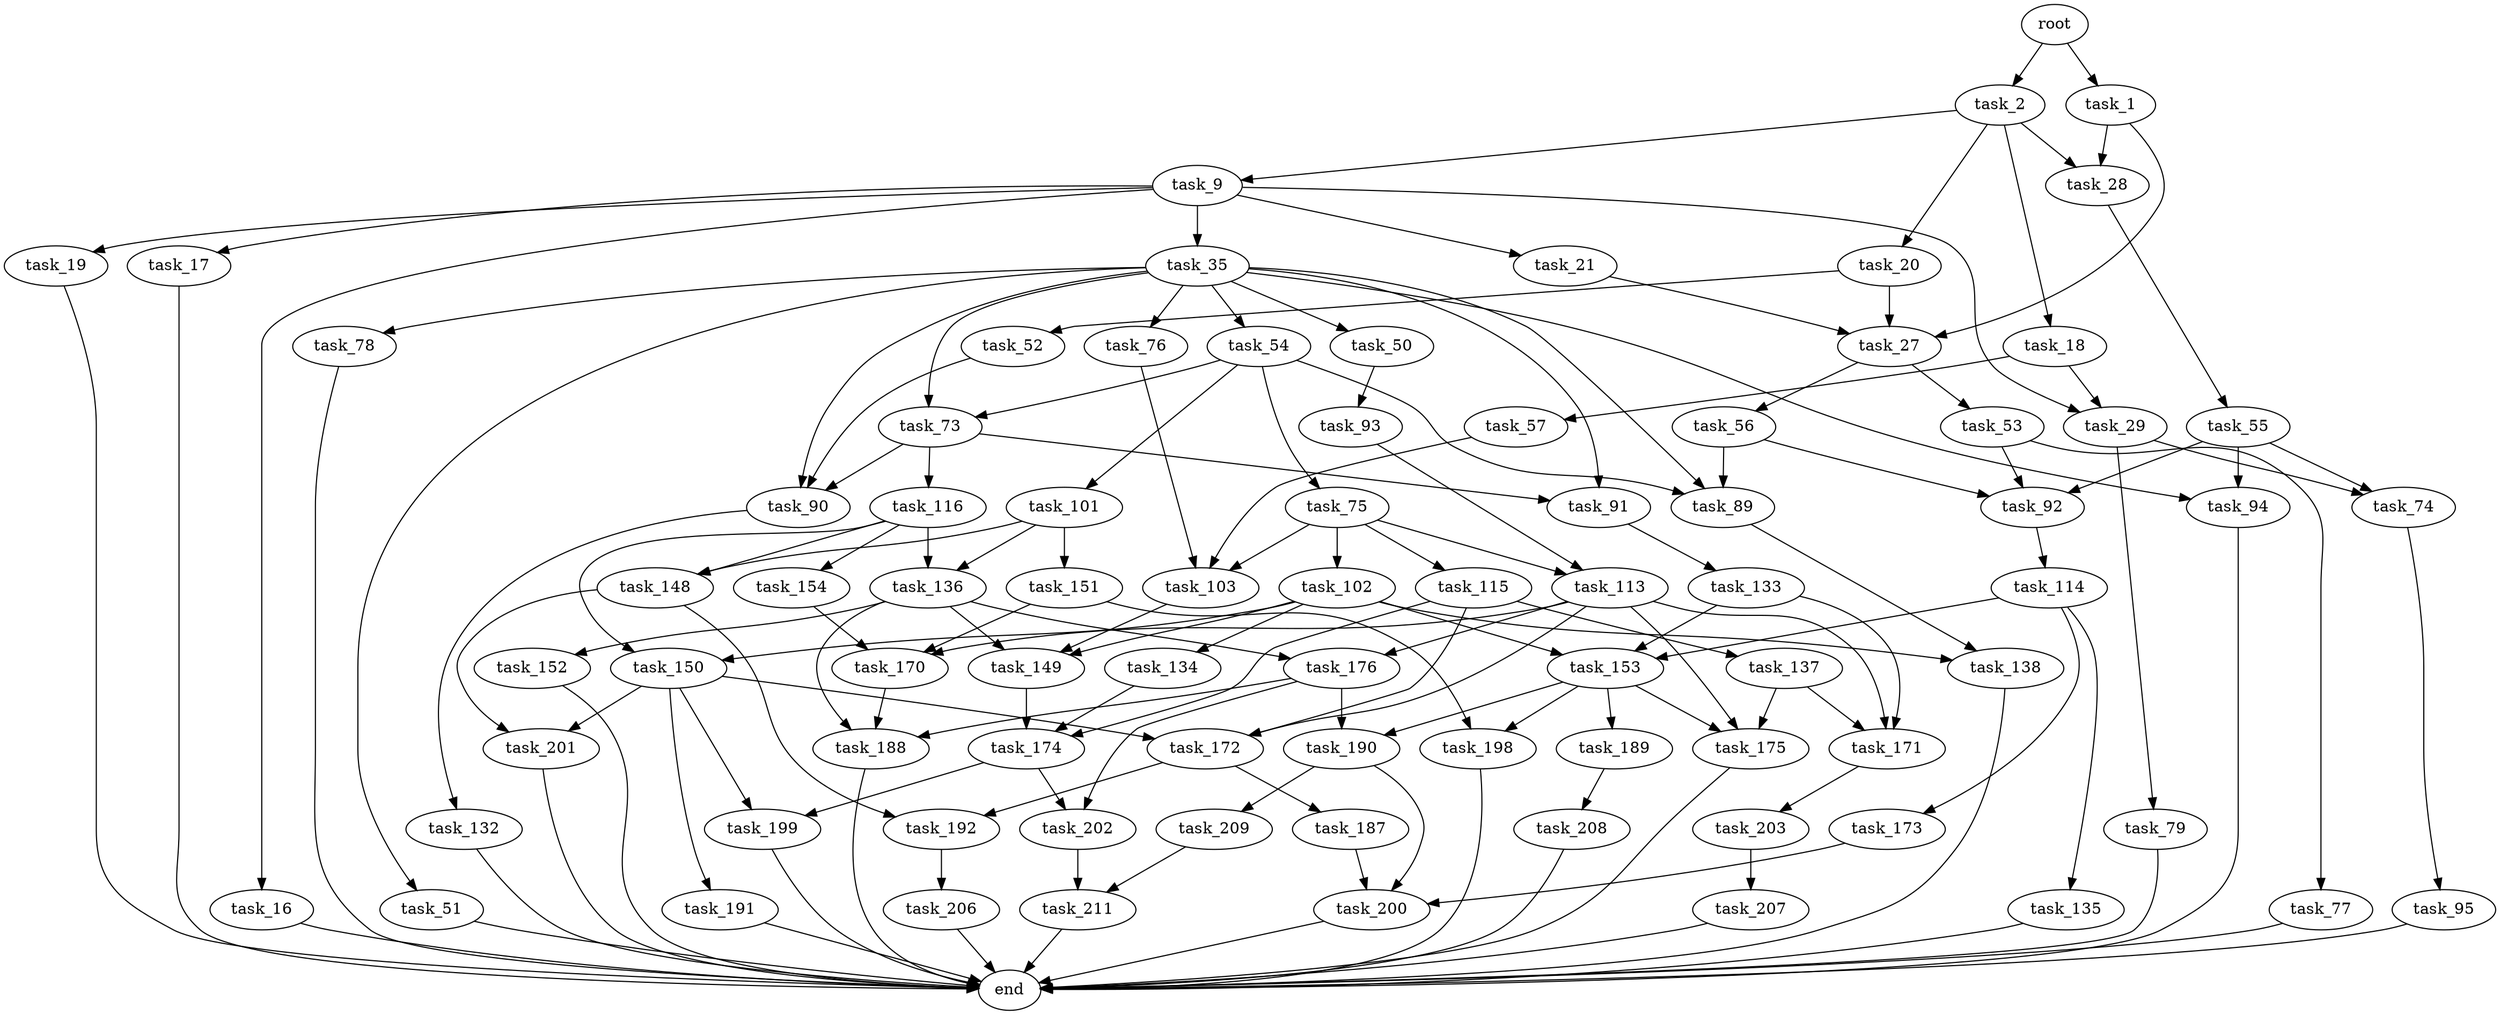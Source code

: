 digraph G {
  root [size="0.000000"];
  task_1 [size="325588808451.000000"];
  task_2 [size="1073741824000.000000"];
  task_9 [size="549755813888.000000"];
  task_16 [size="889280988089.000000"];
  task_17 [size="549755813888.000000"];
  task_18 [size="782757789696.000000"];
  task_19 [size="68719476736.000000"];
  task_20 [size="542949101726.000000"];
  task_21 [size="5739218606.000000"];
  task_27 [size="7497639455.000000"];
  task_28 [size="48766329322.000000"];
  task_29 [size="766689008417.000000"];
  task_35 [size="885211060832.000000"];
  task_50 [size="12754949827.000000"];
  task_51 [size="83262371862.000000"];
  task_52 [size="46081297537.000000"];
  task_53 [size="549755813888.000000"];
  task_54 [size="70496781407.000000"];
  task_55 [size="19639288597.000000"];
  task_56 [size="9513213364.000000"];
  task_57 [size="205581411427.000000"];
  task_73 [size="831674273435.000000"];
  task_74 [size="4295317514.000000"];
  task_75 [size="4438332792.000000"];
  task_76 [size="1045014499378.000000"];
  task_77 [size="134217728000.000000"];
  task_78 [size="68719476736.000000"];
  task_79 [size="4291195729.000000"];
  task_89 [size="18079952101.000000"];
  task_90 [size="8187707233.000000"];
  task_91 [size="549755813888.000000"];
  task_92 [size="240637432220.000000"];
  task_93 [size="231928233984.000000"];
  task_94 [size="36462294767.000000"];
  task_95 [size="96396791395.000000"];
  task_101 [size="268311037429.000000"];
  task_102 [size="25184887970.000000"];
  task_103 [size="1148136211.000000"];
  task_113 [size="15392092701.000000"];
  task_114 [size="6183767693.000000"];
  task_115 [size="30989859059.000000"];
  task_116 [size="64980457605.000000"];
  task_132 [size="25601909871.000000"];
  task_133 [size="782757789696.000000"];
  task_134 [size="549755813888.000000"];
  task_135 [size="549755813888.000000"];
  task_136 [size="437696910695.000000"];
  task_137 [size="17584165601.000000"];
  task_138 [size="1963379981.000000"];
  task_148 [size="368293445632.000000"];
  task_149 [size="8589934592.000000"];
  task_150 [size="112076756368.000000"];
  task_151 [size="8589934592.000000"];
  task_152 [size="3205357330.000000"];
  task_153 [size="14662500306.000000"];
  task_154 [size="42053784596.000000"];
  task_170 [size="134217728000.000000"];
  task_171 [size="35285528624.000000"];
  task_172 [size="172746263758.000000"];
  task_173 [size="28991029248.000000"];
  task_174 [size="6295882928.000000"];
  task_175 [size="231928233984.000000"];
  task_176 [size="461091766012.000000"];
  task_187 [size="8969668996.000000"];
  task_188 [size="7022226604.000000"];
  task_189 [size="549755813888.000000"];
  task_190 [size="1073741824000.000000"];
  task_191 [size="8589934592.000000"];
  task_192 [size="368293445632.000000"];
  task_198 [size="18444642198.000000"];
  task_199 [size="14373117979.000000"];
  task_200 [size="68719476736.000000"];
  task_201 [size="782757789696.000000"];
  task_202 [size="11802458196.000000"];
  task_203 [size="68719476736.000000"];
  task_206 [size="5318672612.000000"];
  task_207 [size="1110002793110.000000"];
  task_208 [size="5164149335.000000"];
  task_209 [size="18329619276.000000"];
  task_211 [size="68719476736.000000"];
  end [size="0.000000"];

  root -> task_1 [size="1.000000"];
  root -> task_2 [size="1.000000"];
  task_1 -> task_27 [size="536870912.000000"];
  task_1 -> task_28 [size="536870912.000000"];
  task_2 -> task_9 [size="838860800.000000"];
  task_2 -> task_18 [size="838860800.000000"];
  task_2 -> task_20 [size="838860800.000000"];
  task_2 -> task_28 [size="838860800.000000"];
  task_9 -> task_16 [size="536870912.000000"];
  task_9 -> task_17 [size="536870912.000000"];
  task_9 -> task_19 [size="536870912.000000"];
  task_9 -> task_21 [size="536870912.000000"];
  task_9 -> task_29 [size="536870912.000000"];
  task_9 -> task_35 [size="536870912.000000"];
  task_16 -> end [size="1.000000"];
  task_17 -> end [size="1.000000"];
  task_18 -> task_29 [size="679477248.000000"];
  task_18 -> task_57 [size="679477248.000000"];
  task_19 -> end [size="1.000000"];
  task_20 -> task_27 [size="411041792.000000"];
  task_20 -> task_52 [size="411041792.000000"];
  task_21 -> task_27 [size="679477248.000000"];
  task_27 -> task_53 [size="209715200.000000"];
  task_27 -> task_56 [size="209715200.000000"];
  task_28 -> task_55 [size="75497472.000000"];
  task_29 -> task_74 [size="679477248.000000"];
  task_29 -> task_79 [size="679477248.000000"];
  task_35 -> task_50 [size="679477248.000000"];
  task_35 -> task_51 [size="679477248.000000"];
  task_35 -> task_54 [size="679477248.000000"];
  task_35 -> task_73 [size="679477248.000000"];
  task_35 -> task_76 [size="679477248.000000"];
  task_35 -> task_78 [size="679477248.000000"];
  task_35 -> task_89 [size="679477248.000000"];
  task_35 -> task_90 [size="679477248.000000"];
  task_35 -> task_91 [size="679477248.000000"];
  task_35 -> task_94 [size="679477248.000000"];
  task_50 -> task_93 [size="536870912.000000"];
  task_51 -> end [size="1.000000"];
  task_52 -> task_90 [size="33554432.000000"];
  task_53 -> task_77 [size="536870912.000000"];
  task_53 -> task_92 [size="536870912.000000"];
  task_54 -> task_73 [size="75497472.000000"];
  task_54 -> task_75 [size="75497472.000000"];
  task_54 -> task_89 [size="75497472.000000"];
  task_54 -> task_101 [size="75497472.000000"];
  task_55 -> task_74 [size="536870912.000000"];
  task_55 -> task_92 [size="536870912.000000"];
  task_55 -> task_94 [size="536870912.000000"];
  task_56 -> task_89 [size="411041792.000000"];
  task_56 -> task_92 [size="411041792.000000"];
  task_57 -> task_103 [size="209715200.000000"];
  task_73 -> task_90 [size="536870912.000000"];
  task_73 -> task_91 [size="536870912.000000"];
  task_73 -> task_116 [size="536870912.000000"];
  task_74 -> task_95 [size="75497472.000000"];
  task_75 -> task_102 [size="134217728.000000"];
  task_75 -> task_103 [size="134217728.000000"];
  task_75 -> task_113 [size="134217728.000000"];
  task_75 -> task_115 [size="134217728.000000"];
  task_76 -> task_103 [size="679477248.000000"];
  task_77 -> end [size="1.000000"];
  task_78 -> end [size="1.000000"];
  task_79 -> end [size="1.000000"];
  task_89 -> task_138 [size="536870912.000000"];
  task_90 -> task_132 [size="209715200.000000"];
  task_91 -> task_133 [size="536870912.000000"];
  task_92 -> task_114 [size="209715200.000000"];
  task_93 -> task_113 [size="301989888.000000"];
  task_94 -> end [size="1.000000"];
  task_95 -> end [size="1.000000"];
  task_101 -> task_136 [size="301989888.000000"];
  task_101 -> task_148 [size="301989888.000000"];
  task_101 -> task_151 [size="301989888.000000"];
  task_102 -> task_134 [size="411041792.000000"];
  task_102 -> task_138 [size="411041792.000000"];
  task_102 -> task_149 [size="411041792.000000"];
  task_102 -> task_150 [size="411041792.000000"];
  task_102 -> task_153 [size="411041792.000000"];
  task_103 -> task_149 [size="75497472.000000"];
  task_113 -> task_170 [size="75497472.000000"];
  task_113 -> task_171 [size="75497472.000000"];
  task_113 -> task_172 [size="75497472.000000"];
  task_113 -> task_175 [size="75497472.000000"];
  task_113 -> task_176 [size="75497472.000000"];
  task_114 -> task_135 [size="134217728.000000"];
  task_114 -> task_153 [size="134217728.000000"];
  task_114 -> task_173 [size="134217728.000000"];
  task_115 -> task_137 [size="33554432.000000"];
  task_115 -> task_172 [size="33554432.000000"];
  task_115 -> task_174 [size="33554432.000000"];
  task_116 -> task_136 [size="301989888.000000"];
  task_116 -> task_148 [size="301989888.000000"];
  task_116 -> task_150 [size="301989888.000000"];
  task_116 -> task_154 [size="301989888.000000"];
  task_132 -> end [size="1.000000"];
  task_133 -> task_153 [size="679477248.000000"];
  task_133 -> task_171 [size="679477248.000000"];
  task_134 -> task_174 [size="536870912.000000"];
  task_135 -> end [size="1.000000"];
  task_136 -> task_149 [size="301989888.000000"];
  task_136 -> task_152 [size="301989888.000000"];
  task_136 -> task_176 [size="301989888.000000"];
  task_136 -> task_188 [size="301989888.000000"];
  task_137 -> task_171 [size="301989888.000000"];
  task_137 -> task_175 [size="301989888.000000"];
  task_138 -> end [size="1.000000"];
  task_148 -> task_192 [size="411041792.000000"];
  task_148 -> task_201 [size="411041792.000000"];
  task_149 -> task_174 [size="33554432.000000"];
  task_150 -> task_172 [size="209715200.000000"];
  task_150 -> task_191 [size="209715200.000000"];
  task_150 -> task_199 [size="209715200.000000"];
  task_150 -> task_201 [size="209715200.000000"];
  task_151 -> task_170 [size="33554432.000000"];
  task_151 -> task_198 [size="33554432.000000"];
  task_152 -> end [size="1.000000"];
  task_153 -> task_175 [size="301989888.000000"];
  task_153 -> task_189 [size="301989888.000000"];
  task_153 -> task_190 [size="301989888.000000"];
  task_153 -> task_198 [size="301989888.000000"];
  task_154 -> task_170 [size="33554432.000000"];
  task_170 -> task_188 [size="209715200.000000"];
  task_171 -> task_203 [size="679477248.000000"];
  task_172 -> task_187 [size="301989888.000000"];
  task_172 -> task_192 [size="301989888.000000"];
  task_173 -> task_200 [size="75497472.000000"];
  task_174 -> task_199 [size="134217728.000000"];
  task_174 -> task_202 [size="134217728.000000"];
  task_175 -> end [size="1.000000"];
  task_176 -> task_188 [size="536870912.000000"];
  task_176 -> task_190 [size="536870912.000000"];
  task_176 -> task_202 [size="536870912.000000"];
  task_187 -> task_200 [size="33554432.000000"];
  task_188 -> end [size="1.000000"];
  task_189 -> task_208 [size="536870912.000000"];
  task_190 -> task_200 [size="838860800.000000"];
  task_190 -> task_209 [size="838860800.000000"];
  task_191 -> end [size="1.000000"];
  task_192 -> task_206 [size="411041792.000000"];
  task_198 -> end [size="1.000000"];
  task_199 -> end [size="1.000000"];
  task_200 -> end [size="1.000000"];
  task_201 -> end [size="1.000000"];
  task_202 -> task_211 [size="209715200.000000"];
  task_203 -> task_207 [size="134217728.000000"];
  task_206 -> end [size="1.000000"];
  task_207 -> end [size="1.000000"];
  task_208 -> end [size="1.000000"];
  task_209 -> task_211 [size="679477248.000000"];
  task_211 -> end [size="1.000000"];
}
